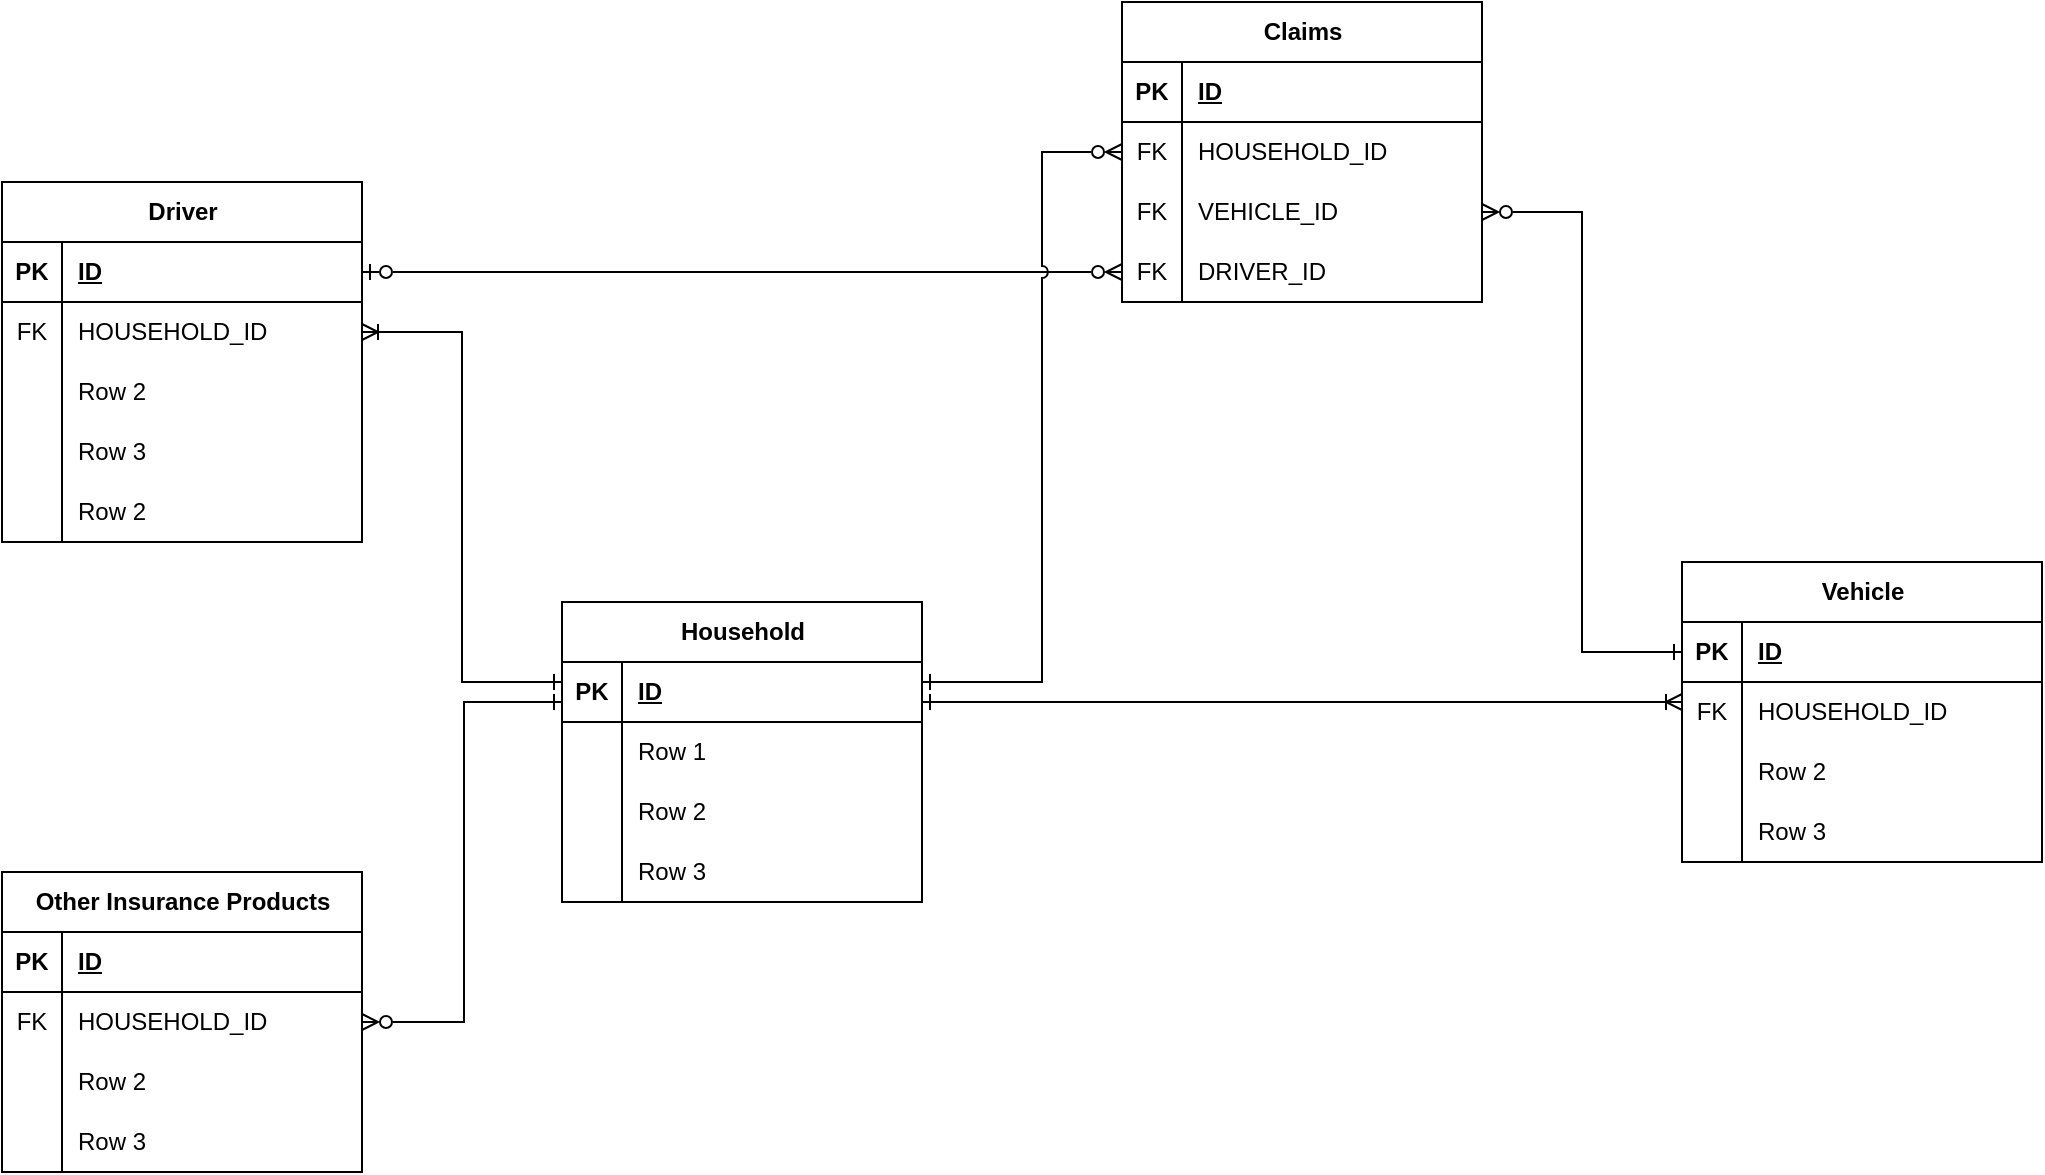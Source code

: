 <mxfile version="21.1.6" type="github">
  <diagram name="Page-1" id="HYC_aZbVoHGLeXPDAHDb">
    <mxGraphModel dx="2874" dy="1524" grid="0" gridSize="10" guides="1" tooltips="1" connect="1" arrows="1" fold="1" page="0" pageScale="1" pageWidth="1100" pageHeight="850" math="0" shadow="0">
      <root>
        <mxCell id="0" />
        <mxCell id="1" parent="0" />
        <mxCell id="Rc4GFdEcZO3Mi4gKLYkP-1" value="Household" style="shape=table;startSize=30;container=1;collapsible=1;childLayout=tableLayout;fixedRows=1;rowLines=0;fontStyle=1;align=center;resizeLast=1;html=1;" parent="1" vertex="1">
          <mxGeometry x="-450" y="200" width="180" height="150" as="geometry" />
        </mxCell>
        <mxCell id="Rc4GFdEcZO3Mi4gKLYkP-2" value="" style="shape=tableRow;horizontal=0;startSize=0;swimlaneHead=0;swimlaneBody=0;fillColor=none;collapsible=0;dropTarget=0;points=[[0,0.5],[1,0.5]];portConstraint=eastwest;top=0;left=0;right=0;bottom=1;" parent="Rc4GFdEcZO3Mi4gKLYkP-1" vertex="1">
          <mxGeometry y="30" width="180" height="30" as="geometry" />
        </mxCell>
        <mxCell id="Rc4GFdEcZO3Mi4gKLYkP-3" value="PK" style="shape=partialRectangle;connectable=0;fillColor=none;top=0;left=0;bottom=0;right=0;fontStyle=1;overflow=hidden;whiteSpace=wrap;html=1;" parent="Rc4GFdEcZO3Mi4gKLYkP-2" vertex="1">
          <mxGeometry width="30" height="30" as="geometry">
            <mxRectangle width="30" height="30" as="alternateBounds" />
          </mxGeometry>
        </mxCell>
        <mxCell id="Rc4GFdEcZO3Mi4gKLYkP-4" value="ID" style="shape=partialRectangle;connectable=0;fillColor=none;top=0;left=0;bottom=0;right=0;align=left;spacingLeft=6;fontStyle=5;overflow=hidden;whiteSpace=wrap;html=1;" parent="Rc4GFdEcZO3Mi4gKLYkP-2" vertex="1">
          <mxGeometry x="30" width="150" height="30" as="geometry">
            <mxRectangle width="150" height="30" as="alternateBounds" />
          </mxGeometry>
        </mxCell>
        <mxCell id="Rc4GFdEcZO3Mi4gKLYkP-5" value="" style="shape=tableRow;horizontal=0;startSize=0;swimlaneHead=0;swimlaneBody=0;fillColor=none;collapsible=0;dropTarget=0;points=[[0,0.5],[1,0.5]];portConstraint=eastwest;top=0;left=0;right=0;bottom=0;" parent="Rc4GFdEcZO3Mi4gKLYkP-1" vertex="1">
          <mxGeometry y="60" width="180" height="30" as="geometry" />
        </mxCell>
        <mxCell id="Rc4GFdEcZO3Mi4gKLYkP-6" value="" style="shape=partialRectangle;connectable=0;fillColor=none;top=0;left=0;bottom=0;right=0;editable=1;overflow=hidden;whiteSpace=wrap;html=1;" parent="Rc4GFdEcZO3Mi4gKLYkP-5" vertex="1">
          <mxGeometry width="30" height="30" as="geometry">
            <mxRectangle width="30" height="30" as="alternateBounds" />
          </mxGeometry>
        </mxCell>
        <mxCell id="Rc4GFdEcZO3Mi4gKLYkP-7" value="Row 1" style="shape=partialRectangle;connectable=0;fillColor=none;top=0;left=0;bottom=0;right=0;align=left;spacingLeft=6;overflow=hidden;whiteSpace=wrap;html=1;" parent="Rc4GFdEcZO3Mi4gKLYkP-5" vertex="1">
          <mxGeometry x="30" width="150" height="30" as="geometry">
            <mxRectangle width="150" height="30" as="alternateBounds" />
          </mxGeometry>
        </mxCell>
        <mxCell id="Rc4GFdEcZO3Mi4gKLYkP-8" value="" style="shape=tableRow;horizontal=0;startSize=0;swimlaneHead=0;swimlaneBody=0;fillColor=none;collapsible=0;dropTarget=0;points=[[0,0.5],[1,0.5]];portConstraint=eastwest;top=0;left=0;right=0;bottom=0;" parent="Rc4GFdEcZO3Mi4gKLYkP-1" vertex="1">
          <mxGeometry y="90" width="180" height="30" as="geometry" />
        </mxCell>
        <mxCell id="Rc4GFdEcZO3Mi4gKLYkP-9" value="" style="shape=partialRectangle;connectable=0;fillColor=none;top=0;left=0;bottom=0;right=0;editable=1;overflow=hidden;whiteSpace=wrap;html=1;" parent="Rc4GFdEcZO3Mi4gKLYkP-8" vertex="1">
          <mxGeometry width="30" height="30" as="geometry">
            <mxRectangle width="30" height="30" as="alternateBounds" />
          </mxGeometry>
        </mxCell>
        <mxCell id="Rc4GFdEcZO3Mi4gKLYkP-10" value="Row 2" style="shape=partialRectangle;connectable=0;fillColor=none;top=0;left=0;bottom=0;right=0;align=left;spacingLeft=6;overflow=hidden;whiteSpace=wrap;html=1;" parent="Rc4GFdEcZO3Mi4gKLYkP-8" vertex="1">
          <mxGeometry x="30" width="150" height="30" as="geometry">
            <mxRectangle width="150" height="30" as="alternateBounds" />
          </mxGeometry>
        </mxCell>
        <mxCell id="Rc4GFdEcZO3Mi4gKLYkP-11" value="" style="shape=tableRow;horizontal=0;startSize=0;swimlaneHead=0;swimlaneBody=0;fillColor=none;collapsible=0;dropTarget=0;points=[[0,0.5],[1,0.5]];portConstraint=eastwest;top=0;left=0;right=0;bottom=0;" parent="Rc4GFdEcZO3Mi4gKLYkP-1" vertex="1">
          <mxGeometry y="120" width="180" height="30" as="geometry" />
        </mxCell>
        <mxCell id="Rc4GFdEcZO3Mi4gKLYkP-12" value="" style="shape=partialRectangle;connectable=0;fillColor=none;top=0;left=0;bottom=0;right=0;editable=1;overflow=hidden;whiteSpace=wrap;html=1;" parent="Rc4GFdEcZO3Mi4gKLYkP-11" vertex="1">
          <mxGeometry width="30" height="30" as="geometry">
            <mxRectangle width="30" height="30" as="alternateBounds" />
          </mxGeometry>
        </mxCell>
        <mxCell id="Rc4GFdEcZO3Mi4gKLYkP-13" value="Row 3" style="shape=partialRectangle;connectable=0;fillColor=none;top=0;left=0;bottom=0;right=0;align=left;spacingLeft=6;overflow=hidden;whiteSpace=wrap;html=1;" parent="Rc4GFdEcZO3Mi4gKLYkP-11" vertex="1">
          <mxGeometry x="30" width="150" height="30" as="geometry">
            <mxRectangle width="150" height="30" as="alternateBounds" />
          </mxGeometry>
        </mxCell>
        <mxCell id="Rc4GFdEcZO3Mi4gKLYkP-14" value="Vehicle" style="shape=table;startSize=30;container=1;collapsible=1;childLayout=tableLayout;fixedRows=1;rowLines=0;fontStyle=1;align=center;resizeLast=1;html=1;" parent="1" vertex="1">
          <mxGeometry x="110" y="180" width="180" height="150" as="geometry" />
        </mxCell>
        <mxCell id="Rc4GFdEcZO3Mi4gKLYkP-15" value="" style="shape=tableRow;horizontal=0;startSize=0;swimlaneHead=0;swimlaneBody=0;fillColor=none;collapsible=0;dropTarget=0;points=[[0,0.5],[1,0.5]];portConstraint=eastwest;top=0;left=0;right=0;bottom=1;" parent="Rc4GFdEcZO3Mi4gKLYkP-14" vertex="1">
          <mxGeometry y="30" width="180" height="30" as="geometry" />
        </mxCell>
        <mxCell id="Rc4GFdEcZO3Mi4gKLYkP-16" value="PK" style="shape=partialRectangle;connectable=0;fillColor=none;top=0;left=0;bottom=0;right=0;fontStyle=1;overflow=hidden;whiteSpace=wrap;html=1;" parent="Rc4GFdEcZO3Mi4gKLYkP-15" vertex="1">
          <mxGeometry width="30" height="30" as="geometry">
            <mxRectangle width="30" height="30" as="alternateBounds" />
          </mxGeometry>
        </mxCell>
        <mxCell id="Rc4GFdEcZO3Mi4gKLYkP-17" value="ID" style="shape=partialRectangle;connectable=0;fillColor=none;top=0;left=0;bottom=0;right=0;align=left;spacingLeft=6;fontStyle=5;overflow=hidden;whiteSpace=wrap;html=1;" parent="Rc4GFdEcZO3Mi4gKLYkP-15" vertex="1">
          <mxGeometry x="30" width="150" height="30" as="geometry">
            <mxRectangle width="150" height="30" as="alternateBounds" />
          </mxGeometry>
        </mxCell>
        <mxCell id="Rc4GFdEcZO3Mi4gKLYkP-18" value="" style="shape=tableRow;horizontal=0;startSize=0;swimlaneHead=0;swimlaneBody=0;fillColor=none;collapsible=0;dropTarget=0;points=[[0,0.5],[1,0.5]];portConstraint=eastwest;top=0;left=0;right=0;bottom=0;" parent="Rc4GFdEcZO3Mi4gKLYkP-14" vertex="1">
          <mxGeometry y="60" width="180" height="30" as="geometry" />
        </mxCell>
        <mxCell id="Rc4GFdEcZO3Mi4gKLYkP-19" value="FK" style="shape=partialRectangle;connectable=0;fillColor=none;top=0;left=0;bottom=0;right=0;editable=1;overflow=hidden;whiteSpace=wrap;html=1;" parent="Rc4GFdEcZO3Mi4gKLYkP-18" vertex="1">
          <mxGeometry width="30" height="30" as="geometry">
            <mxRectangle width="30" height="30" as="alternateBounds" />
          </mxGeometry>
        </mxCell>
        <mxCell id="Rc4GFdEcZO3Mi4gKLYkP-20" value="HOUSEHOLD_ID" style="shape=partialRectangle;connectable=0;fillColor=none;top=0;left=0;bottom=0;right=0;align=left;spacingLeft=6;overflow=hidden;whiteSpace=wrap;html=1;" parent="Rc4GFdEcZO3Mi4gKLYkP-18" vertex="1">
          <mxGeometry x="30" width="150" height="30" as="geometry">
            <mxRectangle width="150" height="30" as="alternateBounds" />
          </mxGeometry>
        </mxCell>
        <mxCell id="Rc4GFdEcZO3Mi4gKLYkP-21" value="" style="shape=tableRow;horizontal=0;startSize=0;swimlaneHead=0;swimlaneBody=0;fillColor=none;collapsible=0;dropTarget=0;points=[[0,0.5],[1,0.5]];portConstraint=eastwest;top=0;left=0;right=0;bottom=0;" parent="Rc4GFdEcZO3Mi4gKLYkP-14" vertex="1">
          <mxGeometry y="90" width="180" height="30" as="geometry" />
        </mxCell>
        <mxCell id="Rc4GFdEcZO3Mi4gKLYkP-22" value="" style="shape=partialRectangle;connectable=0;fillColor=none;top=0;left=0;bottom=0;right=0;editable=1;overflow=hidden;whiteSpace=wrap;html=1;" parent="Rc4GFdEcZO3Mi4gKLYkP-21" vertex="1">
          <mxGeometry width="30" height="30" as="geometry">
            <mxRectangle width="30" height="30" as="alternateBounds" />
          </mxGeometry>
        </mxCell>
        <mxCell id="Rc4GFdEcZO3Mi4gKLYkP-23" value="Row 2" style="shape=partialRectangle;connectable=0;fillColor=none;top=0;left=0;bottom=0;right=0;align=left;spacingLeft=6;overflow=hidden;whiteSpace=wrap;html=1;" parent="Rc4GFdEcZO3Mi4gKLYkP-21" vertex="1">
          <mxGeometry x="30" width="150" height="30" as="geometry">
            <mxRectangle width="150" height="30" as="alternateBounds" />
          </mxGeometry>
        </mxCell>
        <mxCell id="Rc4GFdEcZO3Mi4gKLYkP-24" value="" style="shape=tableRow;horizontal=0;startSize=0;swimlaneHead=0;swimlaneBody=0;fillColor=none;collapsible=0;dropTarget=0;points=[[0,0.5],[1,0.5]];portConstraint=eastwest;top=0;left=0;right=0;bottom=0;" parent="Rc4GFdEcZO3Mi4gKLYkP-14" vertex="1">
          <mxGeometry y="120" width="180" height="30" as="geometry" />
        </mxCell>
        <mxCell id="Rc4GFdEcZO3Mi4gKLYkP-25" value="" style="shape=partialRectangle;connectable=0;fillColor=none;top=0;left=0;bottom=0;right=0;editable=1;overflow=hidden;whiteSpace=wrap;html=1;" parent="Rc4GFdEcZO3Mi4gKLYkP-24" vertex="1">
          <mxGeometry width="30" height="30" as="geometry">
            <mxRectangle width="30" height="30" as="alternateBounds" />
          </mxGeometry>
        </mxCell>
        <mxCell id="Rc4GFdEcZO3Mi4gKLYkP-26" value="Row 3" style="shape=partialRectangle;connectable=0;fillColor=none;top=0;left=0;bottom=0;right=0;align=left;spacingLeft=6;overflow=hidden;whiteSpace=wrap;html=1;" parent="Rc4GFdEcZO3Mi4gKLYkP-24" vertex="1">
          <mxGeometry x="30" width="150" height="30" as="geometry">
            <mxRectangle width="150" height="30" as="alternateBounds" />
          </mxGeometry>
        </mxCell>
        <mxCell id="Rc4GFdEcZO3Mi4gKLYkP-27" value="Driver" style="shape=table;startSize=30;container=1;collapsible=1;childLayout=tableLayout;fixedRows=1;rowLines=0;fontStyle=1;align=center;resizeLast=1;html=1;" parent="1" vertex="1">
          <mxGeometry x="-730" y="-10" width="180" height="180" as="geometry" />
        </mxCell>
        <mxCell id="Rc4GFdEcZO3Mi4gKLYkP-28" value="" style="shape=tableRow;horizontal=0;startSize=0;swimlaneHead=0;swimlaneBody=0;fillColor=none;collapsible=0;dropTarget=0;points=[[0,0.5],[1,0.5]];portConstraint=eastwest;top=0;left=0;right=0;bottom=1;" parent="Rc4GFdEcZO3Mi4gKLYkP-27" vertex="1">
          <mxGeometry y="30" width="180" height="30" as="geometry" />
        </mxCell>
        <mxCell id="Rc4GFdEcZO3Mi4gKLYkP-29" value="PK" style="shape=partialRectangle;connectable=0;fillColor=none;top=0;left=0;bottom=0;right=0;fontStyle=1;overflow=hidden;whiteSpace=wrap;html=1;" parent="Rc4GFdEcZO3Mi4gKLYkP-28" vertex="1">
          <mxGeometry width="30" height="30" as="geometry">
            <mxRectangle width="30" height="30" as="alternateBounds" />
          </mxGeometry>
        </mxCell>
        <mxCell id="Rc4GFdEcZO3Mi4gKLYkP-30" value="ID" style="shape=partialRectangle;connectable=0;fillColor=none;top=0;left=0;bottom=0;right=0;align=left;spacingLeft=6;fontStyle=5;overflow=hidden;whiteSpace=wrap;html=1;" parent="Rc4GFdEcZO3Mi4gKLYkP-28" vertex="1">
          <mxGeometry x="30" width="150" height="30" as="geometry">
            <mxRectangle width="150" height="30" as="alternateBounds" />
          </mxGeometry>
        </mxCell>
        <mxCell id="Rc4GFdEcZO3Mi4gKLYkP-31" value="" style="shape=tableRow;horizontal=0;startSize=0;swimlaneHead=0;swimlaneBody=0;fillColor=none;collapsible=0;dropTarget=0;points=[[0,0.5],[1,0.5]];portConstraint=eastwest;top=0;left=0;right=0;bottom=0;" parent="Rc4GFdEcZO3Mi4gKLYkP-27" vertex="1">
          <mxGeometry y="60" width="180" height="30" as="geometry" />
        </mxCell>
        <mxCell id="Rc4GFdEcZO3Mi4gKLYkP-32" value="FK" style="shape=partialRectangle;connectable=0;fillColor=none;top=0;left=0;bottom=0;right=0;editable=1;overflow=hidden;whiteSpace=wrap;html=1;" parent="Rc4GFdEcZO3Mi4gKLYkP-31" vertex="1">
          <mxGeometry width="30" height="30" as="geometry">
            <mxRectangle width="30" height="30" as="alternateBounds" />
          </mxGeometry>
        </mxCell>
        <mxCell id="Rc4GFdEcZO3Mi4gKLYkP-33" value="HOUSEHOLD_ID" style="shape=partialRectangle;connectable=0;fillColor=none;top=0;left=0;bottom=0;right=0;align=left;spacingLeft=6;overflow=hidden;whiteSpace=wrap;html=1;" parent="Rc4GFdEcZO3Mi4gKLYkP-31" vertex="1">
          <mxGeometry x="30" width="150" height="30" as="geometry">
            <mxRectangle width="150" height="30" as="alternateBounds" />
          </mxGeometry>
        </mxCell>
        <mxCell id="Rc4GFdEcZO3Mi4gKLYkP-34" value="" style="shape=tableRow;horizontal=0;startSize=0;swimlaneHead=0;swimlaneBody=0;fillColor=none;collapsible=0;dropTarget=0;points=[[0,0.5],[1,0.5]];portConstraint=eastwest;top=0;left=0;right=0;bottom=0;" parent="Rc4GFdEcZO3Mi4gKLYkP-27" vertex="1">
          <mxGeometry y="90" width="180" height="30" as="geometry" />
        </mxCell>
        <mxCell id="Rc4GFdEcZO3Mi4gKLYkP-35" value="" style="shape=partialRectangle;connectable=0;fillColor=none;top=0;left=0;bottom=0;right=0;editable=1;overflow=hidden;whiteSpace=wrap;html=1;" parent="Rc4GFdEcZO3Mi4gKLYkP-34" vertex="1">
          <mxGeometry width="30" height="30" as="geometry">
            <mxRectangle width="30" height="30" as="alternateBounds" />
          </mxGeometry>
        </mxCell>
        <mxCell id="Rc4GFdEcZO3Mi4gKLYkP-36" value="Row 2" style="shape=partialRectangle;connectable=0;fillColor=none;top=0;left=0;bottom=0;right=0;align=left;spacingLeft=6;overflow=hidden;whiteSpace=wrap;html=1;" parent="Rc4GFdEcZO3Mi4gKLYkP-34" vertex="1">
          <mxGeometry x="30" width="150" height="30" as="geometry">
            <mxRectangle width="150" height="30" as="alternateBounds" />
          </mxGeometry>
        </mxCell>
        <mxCell id="Rc4GFdEcZO3Mi4gKLYkP-37" value="" style="shape=tableRow;horizontal=0;startSize=0;swimlaneHead=0;swimlaneBody=0;fillColor=none;collapsible=0;dropTarget=0;points=[[0,0.5],[1,0.5]];portConstraint=eastwest;top=0;left=0;right=0;bottom=0;" parent="Rc4GFdEcZO3Mi4gKLYkP-27" vertex="1">
          <mxGeometry y="120" width="180" height="30" as="geometry" />
        </mxCell>
        <mxCell id="Rc4GFdEcZO3Mi4gKLYkP-38" value="" style="shape=partialRectangle;connectable=0;fillColor=none;top=0;left=0;bottom=0;right=0;editable=1;overflow=hidden;whiteSpace=wrap;html=1;" parent="Rc4GFdEcZO3Mi4gKLYkP-37" vertex="1">
          <mxGeometry width="30" height="30" as="geometry">
            <mxRectangle width="30" height="30" as="alternateBounds" />
          </mxGeometry>
        </mxCell>
        <mxCell id="Rc4GFdEcZO3Mi4gKLYkP-39" value="Row 3" style="shape=partialRectangle;connectable=0;fillColor=none;top=0;left=0;bottom=0;right=0;align=left;spacingLeft=6;overflow=hidden;whiteSpace=wrap;html=1;" parent="Rc4GFdEcZO3Mi4gKLYkP-37" vertex="1">
          <mxGeometry x="30" width="150" height="30" as="geometry">
            <mxRectangle width="150" height="30" as="alternateBounds" />
          </mxGeometry>
        </mxCell>
        <mxCell id="Rc4GFdEcZO3Mi4gKLYkP-146" value="" style="shape=tableRow;horizontal=0;startSize=0;swimlaneHead=0;swimlaneBody=0;fillColor=none;collapsible=0;dropTarget=0;points=[[0,0.5],[1,0.5]];portConstraint=eastwest;top=0;left=0;right=0;bottom=0;" parent="Rc4GFdEcZO3Mi4gKLYkP-27" vertex="1">
          <mxGeometry y="150" width="180" height="30" as="geometry" />
        </mxCell>
        <mxCell id="Rc4GFdEcZO3Mi4gKLYkP-147" value="" style="shape=partialRectangle;connectable=0;fillColor=none;top=0;left=0;bottom=0;right=0;editable=1;overflow=hidden;whiteSpace=wrap;html=1;" parent="Rc4GFdEcZO3Mi4gKLYkP-146" vertex="1">
          <mxGeometry width="30" height="30" as="geometry">
            <mxRectangle width="30" height="30" as="alternateBounds" />
          </mxGeometry>
        </mxCell>
        <mxCell id="Rc4GFdEcZO3Mi4gKLYkP-148" value="Row 2" style="shape=partialRectangle;connectable=0;fillColor=none;top=0;left=0;bottom=0;right=0;align=left;spacingLeft=6;overflow=hidden;whiteSpace=wrap;html=1;" parent="Rc4GFdEcZO3Mi4gKLYkP-146" vertex="1">
          <mxGeometry x="30" width="150" height="30" as="geometry">
            <mxRectangle width="150" height="30" as="alternateBounds" />
          </mxGeometry>
        </mxCell>
        <mxCell id="Rc4GFdEcZO3Mi4gKLYkP-40" value="Other Insurance Products" style="shape=table;startSize=30;container=1;collapsible=1;childLayout=tableLayout;fixedRows=1;rowLines=0;fontStyle=1;align=center;resizeLast=1;html=1;" parent="1" vertex="1">
          <mxGeometry x="-730" y="335" width="180" height="150" as="geometry" />
        </mxCell>
        <mxCell id="Rc4GFdEcZO3Mi4gKLYkP-41" value="" style="shape=tableRow;horizontal=0;startSize=0;swimlaneHead=0;swimlaneBody=0;fillColor=none;collapsible=0;dropTarget=0;points=[[0,0.5],[1,0.5]];portConstraint=eastwest;top=0;left=0;right=0;bottom=1;" parent="Rc4GFdEcZO3Mi4gKLYkP-40" vertex="1">
          <mxGeometry y="30" width="180" height="30" as="geometry" />
        </mxCell>
        <mxCell id="Rc4GFdEcZO3Mi4gKLYkP-42" value="PK" style="shape=partialRectangle;connectable=0;fillColor=none;top=0;left=0;bottom=0;right=0;fontStyle=1;overflow=hidden;whiteSpace=wrap;html=1;" parent="Rc4GFdEcZO3Mi4gKLYkP-41" vertex="1">
          <mxGeometry width="30" height="30" as="geometry">
            <mxRectangle width="30" height="30" as="alternateBounds" />
          </mxGeometry>
        </mxCell>
        <mxCell id="Rc4GFdEcZO3Mi4gKLYkP-43" value="ID" style="shape=partialRectangle;connectable=0;fillColor=none;top=0;left=0;bottom=0;right=0;align=left;spacingLeft=6;fontStyle=5;overflow=hidden;whiteSpace=wrap;html=1;" parent="Rc4GFdEcZO3Mi4gKLYkP-41" vertex="1">
          <mxGeometry x="30" width="150" height="30" as="geometry">
            <mxRectangle width="150" height="30" as="alternateBounds" />
          </mxGeometry>
        </mxCell>
        <mxCell id="Rc4GFdEcZO3Mi4gKLYkP-44" value="" style="shape=tableRow;horizontal=0;startSize=0;swimlaneHead=0;swimlaneBody=0;fillColor=none;collapsible=0;dropTarget=0;points=[[0,0.5],[1,0.5]];portConstraint=eastwest;top=0;left=0;right=0;bottom=0;" parent="Rc4GFdEcZO3Mi4gKLYkP-40" vertex="1">
          <mxGeometry y="60" width="180" height="30" as="geometry" />
        </mxCell>
        <mxCell id="Rc4GFdEcZO3Mi4gKLYkP-45" value="FK" style="shape=partialRectangle;connectable=0;fillColor=none;top=0;left=0;bottom=0;right=0;editable=1;overflow=hidden;whiteSpace=wrap;html=1;" parent="Rc4GFdEcZO3Mi4gKLYkP-44" vertex="1">
          <mxGeometry width="30" height="30" as="geometry">
            <mxRectangle width="30" height="30" as="alternateBounds" />
          </mxGeometry>
        </mxCell>
        <mxCell id="Rc4GFdEcZO3Mi4gKLYkP-46" value="HOUSEHOLD_ID" style="shape=partialRectangle;connectable=0;fillColor=none;top=0;left=0;bottom=0;right=0;align=left;spacingLeft=6;overflow=hidden;whiteSpace=wrap;html=1;" parent="Rc4GFdEcZO3Mi4gKLYkP-44" vertex="1">
          <mxGeometry x="30" width="150" height="30" as="geometry">
            <mxRectangle width="150" height="30" as="alternateBounds" />
          </mxGeometry>
        </mxCell>
        <mxCell id="Rc4GFdEcZO3Mi4gKLYkP-47" value="" style="shape=tableRow;horizontal=0;startSize=0;swimlaneHead=0;swimlaneBody=0;fillColor=none;collapsible=0;dropTarget=0;points=[[0,0.5],[1,0.5]];portConstraint=eastwest;top=0;left=0;right=0;bottom=0;" parent="Rc4GFdEcZO3Mi4gKLYkP-40" vertex="1">
          <mxGeometry y="90" width="180" height="30" as="geometry" />
        </mxCell>
        <mxCell id="Rc4GFdEcZO3Mi4gKLYkP-48" value="" style="shape=partialRectangle;connectable=0;fillColor=none;top=0;left=0;bottom=0;right=0;editable=1;overflow=hidden;whiteSpace=wrap;html=1;" parent="Rc4GFdEcZO3Mi4gKLYkP-47" vertex="1">
          <mxGeometry width="30" height="30" as="geometry">
            <mxRectangle width="30" height="30" as="alternateBounds" />
          </mxGeometry>
        </mxCell>
        <mxCell id="Rc4GFdEcZO3Mi4gKLYkP-49" value="Row 2" style="shape=partialRectangle;connectable=0;fillColor=none;top=0;left=0;bottom=0;right=0;align=left;spacingLeft=6;overflow=hidden;whiteSpace=wrap;html=1;" parent="Rc4GFdEcZO3Mi4gKLYkP-47" vertex="1">
          <mxGeometry x="30" width="150" height="30" as="geometry">
            <mxRectangle width="150" height="30" as="alternateBounds" />
          </mxGeometry>
        </mxCell>
        <mxCell id="Rc4GFdEcZO3Mi4gKLYkP-50" value="" style="shape=tableRow;horizontal=0;startSize=0;swimlaneHead=0;swimlaneBody=0;fillColor=none;collapsible=0;dropTarget=0;points=[[0,0.5],[1,0.5]];portConstraint=eastwest;top=0;left=0;right=0;bottom=0;" parent="Rc4GFdEcZO3Mi4gKLYkP-40" vertex="1">
          <mxGeometry y="120" width="180" height="30" as="geometry" />
        </mxCell>
        <mxCell id="Rc4GFdEcZO3Mi4gKLYkP-51" value="" style="shape=partialRectangle;connectable=0;fillColor=none;top=0;left=0;bottom=0;right=0;editable=1;overflow=hidden;whiteSpace=wrap;html=1;" parent="Rc4GFdEcZO3Mi4gKLYkP-50" vertex="1">
          <mxGeometry width="30" height="30" as="geometry">
            <mxRectangle width="30" height="30" as="alternateBounds" />
          </mxGeometry>
        </mxCell>
        <mxCell id="Rc4GFdEcZO3Mi4gKLYkP-52" value="Row 3" style="shape=partialRectangle;connectable=0;fillColor=none;top=0;left=0;bottom=0;right=0;align=left;spacingLeft=6;overflow=hidden;whiteSpace=wrap;html=1;" parent="Rc4GFdEcZO3Mi4gKLYkP-50" vertex="1">
          <mxGeometry x="30" width="150" height="30" as="geometry">
            <mxRectangle width="150" height="30" as="alternateBounds" />
          </mxGeometry>
        </mxCell>
        <mxCell id="Rc4GFdEcZO3Mi4gKLYkP-114" value="Claims" style="shape=table;startSize=30;container=1;collapsible=1;childLayout=tableLayout;fixedRows=1;rowLines=0;fontStyle=1;align=center;resizeLast=1;html=1;" parent="1" vertex="1">
          <mxGeometry x="-170" y="-100" width="180" height="150" as="geometry" />
        </mxCell>
        <mxCell id="Rc4GFdEcZO3Mi4gKLYkP-115" value="" style="shape=tableRow;horizontal=0;startSize=0;swimlaneHead=0;swimlaneBody=0;fillColor=none;collapsible=0;dropTarget=0;points=[[0,0.5],[1,0.5]];portConstraint=eastwest;top=0;left=0;right=0;bottom=1;" parent="Rc4GFdEcZO3Mi4gKLYkP-114" vertex="1">
          <mxGeometry y="30" width="180" height="30" as="geometry" />
        </mxCell>
        <mxCell id="Rc4GFdEcZO3Mi4gKLYkP-116" value="PK" style="shape=partialRectangle;connectable=0;fillColor=none;top=0;left=0;bottom=0;right=0;fontStyle=1;overflow=hidden;whiteSpace=wrap;html=1;" parent="Rc4GFdEcZO3Mi4gKLYkP-115" vertex="1">
          <mxGeometry width="30" height="30" as="geometry">
            <mxRectangle width="30" height="30" as="alternateBounds" />
          </mxGeometry>
        </mxCell>
        <mxCell id="Rc4GFdEcZO3Mi4gKLYkP-117" value="ID" style="shape=partialRectangle;connectable=0;fillColor=none;top=0;left=0;bottom=0;right=0;align=left;spacingLeft=6;fontStyle=5;overflow=hidden;whiteSpace=wrap;html=1;" parent="Rc4GFdEcZO3Mi4gKLYkP-115" vertex="1">
          <mxGeometry x="30" width="150" height="30" as="geometry">
            <mxRectangle width="150" height="30" as="alternateBounds" />
          </mxGeometry>
        </mxCell>
        <mxCell id="Rc4GFdEcZO3Mi4gKLYkP-118" value="" style="shape=tableRow;horizontal=0;startSize=0;swimlaneHead=0;swimlaneBody=0;fillColor=none;collapsible=0;dropTarget=0;points=[[0,0.5],[1,0.5]];portConstraint=eastwest;top=0;left=0;right=0;bottom=0;" parent="Rc4GFdEcZO3Mi4gKLYkP-114" vertex="1">
          <mxGeometry y="60" width="180" height="30" as="geometry" />
        </mxCell>
        <mxCell id="Rc4GFdEcZO3Mi4gKLYkP-119" value="FK" style="shape=partialRectangle;connectable=0;fillColor=none;top=0;left=0;bottom=0;right=0;editable=1;overflow=hidden;whiteSpace=wrap;html=1;" parent="Rc4GFdEcZO3Mi4gKLYkP-118" vertex="1">
          <mxGeometry width="30" height="30" as="geometry">
            <mxRectangle width="30" height="30" as="alternateBounds" />
          </mxGeometry>
        </mxCell>
        <mxCell id="Rc4GFdEcZO3Mi4gKLYkP-120" value="HOUSEHOLD_ID" style="shape=partialRectangle;connectable=0;fillColor=none;top=0;left=0;bottom=0;right=0;align=left;spacingLeft=6;overflow=hidden;whiteSpace=wrap;html=1;" parent="Rc4GFdEcZO3Mi4gKLYkP-118" vertex="1">
          <mxGeometry x="30" width="150" height="30" as="geometry">
            <mxRectangle width="150" height="30" as="alternateBounds" />
          </mxGeometry>
        </mxCell>
        <mxCell id="Rc4GFdEcZO3Mi4gKLYkP-121" value="" style="shape=tableRow;horizontal=0;startSize=0;swimlaneHead=0;swimlaneBody=0;fillColor=none;collapsible=0;dropTarget=0;points=[[0,0.5],[1,0.5]];portConstraint=eastwest;top=0;left=0;right=0;bottom=0;" parent="Rc4GFdEcZO3Mi4gKLYkP-114" vertex="1">
          <mxGeometry y="90" width="180" height="30" as="geometry" />
        </mxCell>
        <mxCell id="Rc4GFdEcZO3Mi4gKLYkP-122" value="FK" style="shape=partialRectangle;connectable=0;fillColor=none;top=0;left=0;bottom=0;right=0;editable=1;overflow=hidden;whiteSpace=wrap;html=1;" parent="Rc4GFdEcZO3Mi4gKLYkP-121" vertex="1">
          <mxGeometry width="30" height="30" as="geometry">
            <mxRectangle width="30" height="30" as="alternateBounds" />
          </mxGeometry>
        </mxCell>
        <mxCell id="Rc4GFdEcZO3Mi4gKLYkP-123" value="VEHICLE_ID" style="shape=partialRectangle;connectable=0;fillColor=none;top=0;left=0;bottom=0;right=0;align=left;spacingLeft=6;overflow=hidden;whiteSpace=wrap;html=1;" parent="Rc4GFdEcZO3Mi4gKLYkP-121" vertex="1">
          <mxGeometry x="30" width="150" height="30" as="geometry">
            <mxRectangle width="150" height="30" as="alternateBounds" />
          </mxGeometry>
        </mxCell>
        <mxCell id="Rc4GFdEcZO3Mi4gKLYkP-124" value="" style="shape=tableRow;horizontal=0;startSize=0;swimlaneHead=0;swimlaneBody=0;fillColor=none;collapsible=0;dropTarget=0;points=[[0,0.5],[1,0.5]];portConstraint=eastwest;top=0;left=0;right=0;bottom=0;" parent="Rc4GFdEcZO3Mi4gKLYkP-114" vertex="1">
          <mxGeometry y="120" width="180" height="30" as="geometry" />
        </mxCell>
        <mxCell id="Rc4GFdEcZO3Mi4gKLYkP-125" value="FK" style="shape=partialRectangle;connectable=0;fillColor=none;top=0;left=0;bottom=0;right=0;editable=1;overflow=hidden;whiteSpace=wrap;html=1;" parent="Rc4GFdEcZO3Mi4gKLYkP-124" vertex="1">
          <mxGeometry width="30" height="30" as="geometry">
            <mxRectangle width="30" height="30" as="alternateBounds" />
          </mxGeometry>
        </mxCell>
        <mxCell id="Rc4GFdEcZO3Mi4gKLYkP-126" value="DRIVER_ID" style="shape=partialRectangle;connectable=0;fillColor=none;top=0;left=0;bottom=0;right=0;align=left;spacingLeft=6;overflow=hidden;whiteSpace=wrap;html=1;" parent="Rc4GFdEcZO3Mi4gKLYkP-124" vertex="1">
          <mxGeometry x="30" width="150" height="30" as="geometry">
            <mxRectangle width="150" height="30" as="alternateBounds" />
          </mxGeometry>
        </mxCell>
        <mxCell id="Rc4GFdEcZO3Mi4gKLYkP-136" style="edgeStyle=orthogonalEdgeStyle;rounded=0;orthogonalLoop=1;jettySize=auto;html=1;jumpStyle=arc;startArrow=ERzeroToMany;startFill=0;endArrow=ERone;endFill=0;" parent="1" source="Rc4GFdEcZO3Mi4gKLYkP-121" target="Rc4GFdEcZO3Mi4gKLYkP-15" edge="1">
          <mxGeometry relative="1" as="geometry" />
        </mxCell>
        <mxCell id="Rc4GFdEcZO3Mi4gKLYkP-138" style="edgeStyle=orthogonalEdgeStyle;rounded=0;orthogonalLoop=1;jettySize=auto;html=1;entryX=1;entryY=0.5;entryDx=0;entryDy=0;jumpStyle=arc;startArrow=ERzeroToMany;startFill=0;endArrow=ERzeroToOne;endFill=0;" parent="1" source="Rc4GFdEcZO3Mi4gKLYkP-124" target="Rc4GFdEcZO3Mi4gKLYkP-28" edge="1">
          <mxGeometry relative="1" as="geometry" />
        </mxCell>
        <mxCell id="Rc4GFdEcZO3Mi4gKLYkP-141" style="edgeStyle=orthogonalEdgeStyle;rounded=0;orthogonalLoop=1;jettySize=auto;html=1;jumpStyle=arc;endArrow=ERone;endFill=0;startArrow=ERzeroToMany;startFill=0;" parent="1" source="Rc4GFdEcZO3Mi4gKLYkP-118" target="Rc4GFdEcZO3Mi4gKLYkP-1" edge="1">
          <mxGeometry relative="1" as="geometry">
            <Array as="points">
              <mxPoint x="-210" y="-25" />
              <mxPoint x="-210" y="240" />
            </Array>
          </mxGeometry>
        </mxCell>
        <mxCell id="Rc4GFdEcZO3Mi4gKLYkP-142" style="edgeStyle=orthogonalEdgeStyle;rounded=0;orthogonalLoop=1;jettySize=auto;html=1;jumpStyle=arc;startArrow=ERzeroToMany;startFill=0;endArrow=ERone;endFill=0;" parent="1" source="Rc4GFdEcZO3Mi4gKLYkP-44" target="Rc4GFdEcZO3Mi4gKLYkP-2" edge="1">
          <mxGeometry relative="1" as="geometry">
            <Array as="points">
              <mxPoint x="-499" y="410" />
              <mxPoint x="-499" y="250" />
            </Array>
          </mxGeometry>
        </mxCell>
        <mxCell id="Rc4GFdEcZO3Mi4gKLYkP-144" style="edgeStyle=orthogonalEdgeStyle;rounded=0;orthogonalLoop=1;jettySize=auto;html=1;jumpStyle=arc;startArrow=ERoneToMany;startFill=0;endArrow=ERone;endFill=0;" parent="1" source="Rc4GFdEcZO3Mi4gKLYkP-31" target="Rc4GFdEcZO3Mi4gKLYkP-2" edge="1">
          <mxGeometry relative="1" as="geometry">
            <Array as="points">
              <mxPoint x="-500" y="65" />
              <mxPoint x="-500" y="240" />
            </Array>
          </mxGeometry>
        </mxCell>
        <mxCell id="Rc4GFdEcZO3Mi4gKLYkP-145" style="edgeStyle=orthogonalEdgeStyle;rounded=0;orthogonalLoop=1;jettySize=auto;html=1;jumpStyle=arc;startArrow=ERoneToMany;startFill=0;endArrow=ERone;endFill=0;" parent="1" source="Rc4GFdEcZO3Mi4gKLYkP-18" target="Rc4GFdEcZO3Mi4gKLYkP-2" edge="1">
          <mxGeometry relative="1" as="geometry">
            <Array as="points">
              <mxPoint x="20" y="250" />
              <mxPoint x="20" y="250" />
            </Array>
          </mxGeometry>
        </mxCell>
      </root>
    </mxGraphModel>
  </diagram>
</mxfile>
